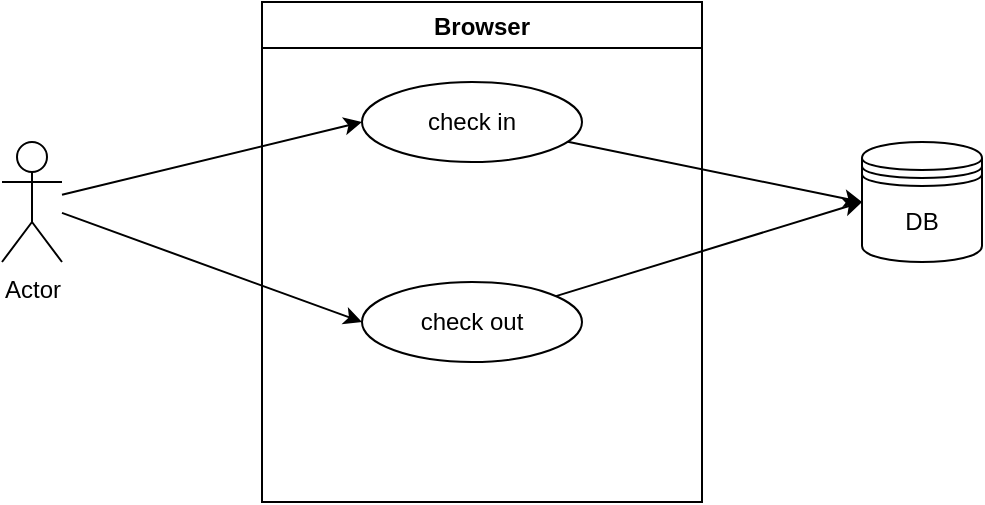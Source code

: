 <mxfile>
    <diagram id="JRa3MvKnhJJbdsFDvuLk" name="Page-1">
        <mxGraphModel dx="832" dy="355" grid="1" gridSize="10" guides="1" tooltips="1" connect="1" arrows="1" fold="1" page="1" pageScale="1" pageWidth="850" pageHeight="1100" math="0" shadow="0">
            <root>
                <mxCell id="0"/>
                <mxCell id="1" parent="0"/>
                <mxCell id="12" style="edgeStyle=none;html=1;entryX=0;entryY=0.5;entryDx=0;entryDy=0;" edge="1" parent="1" source="4" target="10">
                    <mxGeometry relative="1" as="geometry"/>
                </mxCell>
                <mxCell id="13" style="edgeStyle=none;html=1;entryX=0;entryY=0.5;entryDx=0;entryDy=0;" edge="1" parent="1" source="4" target="11">
                    <mxGeometry relative="1" as="geometry"/>
                </mxCell>
                <mxCell id="4" value="Actor" style="shape=umlActor;verticalLabelPosition=bottom;verticalAlign=top;html=1;outlineConnect=0;" parent="1" vertex="1">
                    <mxGeometry x="230" y="220" width="30" height="60" as="geometry"/>
                </mxCell>
                <mxCell id="5" value="DB" style="shape=datastore;whiteSpace=wrap;html=1;" vertex="1" parent="1">
                    <mxGeometry x="660" y="220" width="60" height="60" as="geometry"/>
                </mxCell>
                <mxCell id="8" value="Browser" style="swimlane;" vertex="1" parent="1">
                    <mxGeometry x="360" y="150" width="220" height="250" as="geometry"/>
                </mxCell>
                <mxCell id="10" value="check in" style="ellipse;whiteSpace=wrap;html=1;" vertex="1" parent="8">
                    <mxGeometry x="50" y="40" width="110" height="40" as="geometry"/>
                </mxCell>
                <mxCell id="11" value="check out" style="ellipse;whiteSpace=wrap;html=1;" vertex="1" parent="8">
                    <mxGeometry x="50" y="140" width="110" height="40" as="geometry"/>
                </mxCell>
                <mxCell id="14" style="edgeStyle=none;html=1;entryX=0;entryY=0.5;entryDx=0;entryDy=0;" edge="1" parent="1" source="11" target="5">
                    <mxGeometry relative="1" as="geometry"/>
                </mxCell>
                <mxCell id="15" style="edgeStyle=none;html=1;" edge="1" parent="1" source="10">
                    <mxGeometry relative="1" as="geometry">
                        <mxPoint x="660" y="250" as="targetPoint"/>
                    </mxGeometry>
                </mxCell>
            </root>
        </mxGraphModel>
    </diagram>
</mxfile>